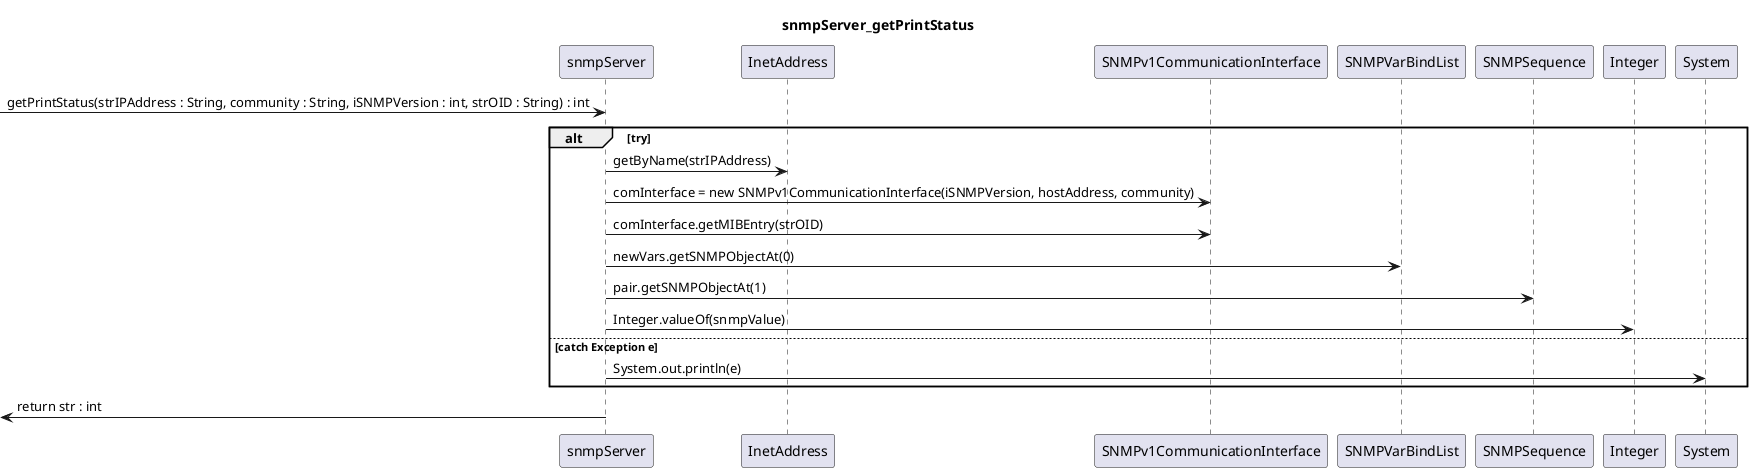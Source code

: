 @startuml
title snmpServer_getPrintStatus
-> snmpServer : getPrintStatus(strIPAddress : String, community : String, iSNMPVersion : int, strOID : String) : int
alt try
snmpServer -> InetAddress : getByName(strIPAddress)
snmpServer -> SNMPv1CommunicationInterface : comInterface = new SNMPv1CommunicationInterface(iSNMPVersion, hostAddress, community)
snmpServer -> SNMPv1CommunicationInterface : comInterface.getMIBEntry(strOID)
snmpServer -> SNMPVarBindList : newVars.getSNMPObjectAt(0)
snmpServer -> SNMPSequence : pair.getSNMPObjectAt(1)
snmpServer -> Integer : Integer.valueOf(snmpValue)
else catch Exception e
snmpServer -> System : System.out.println(e)
end
<- snmpServer : return str : int
@enduml